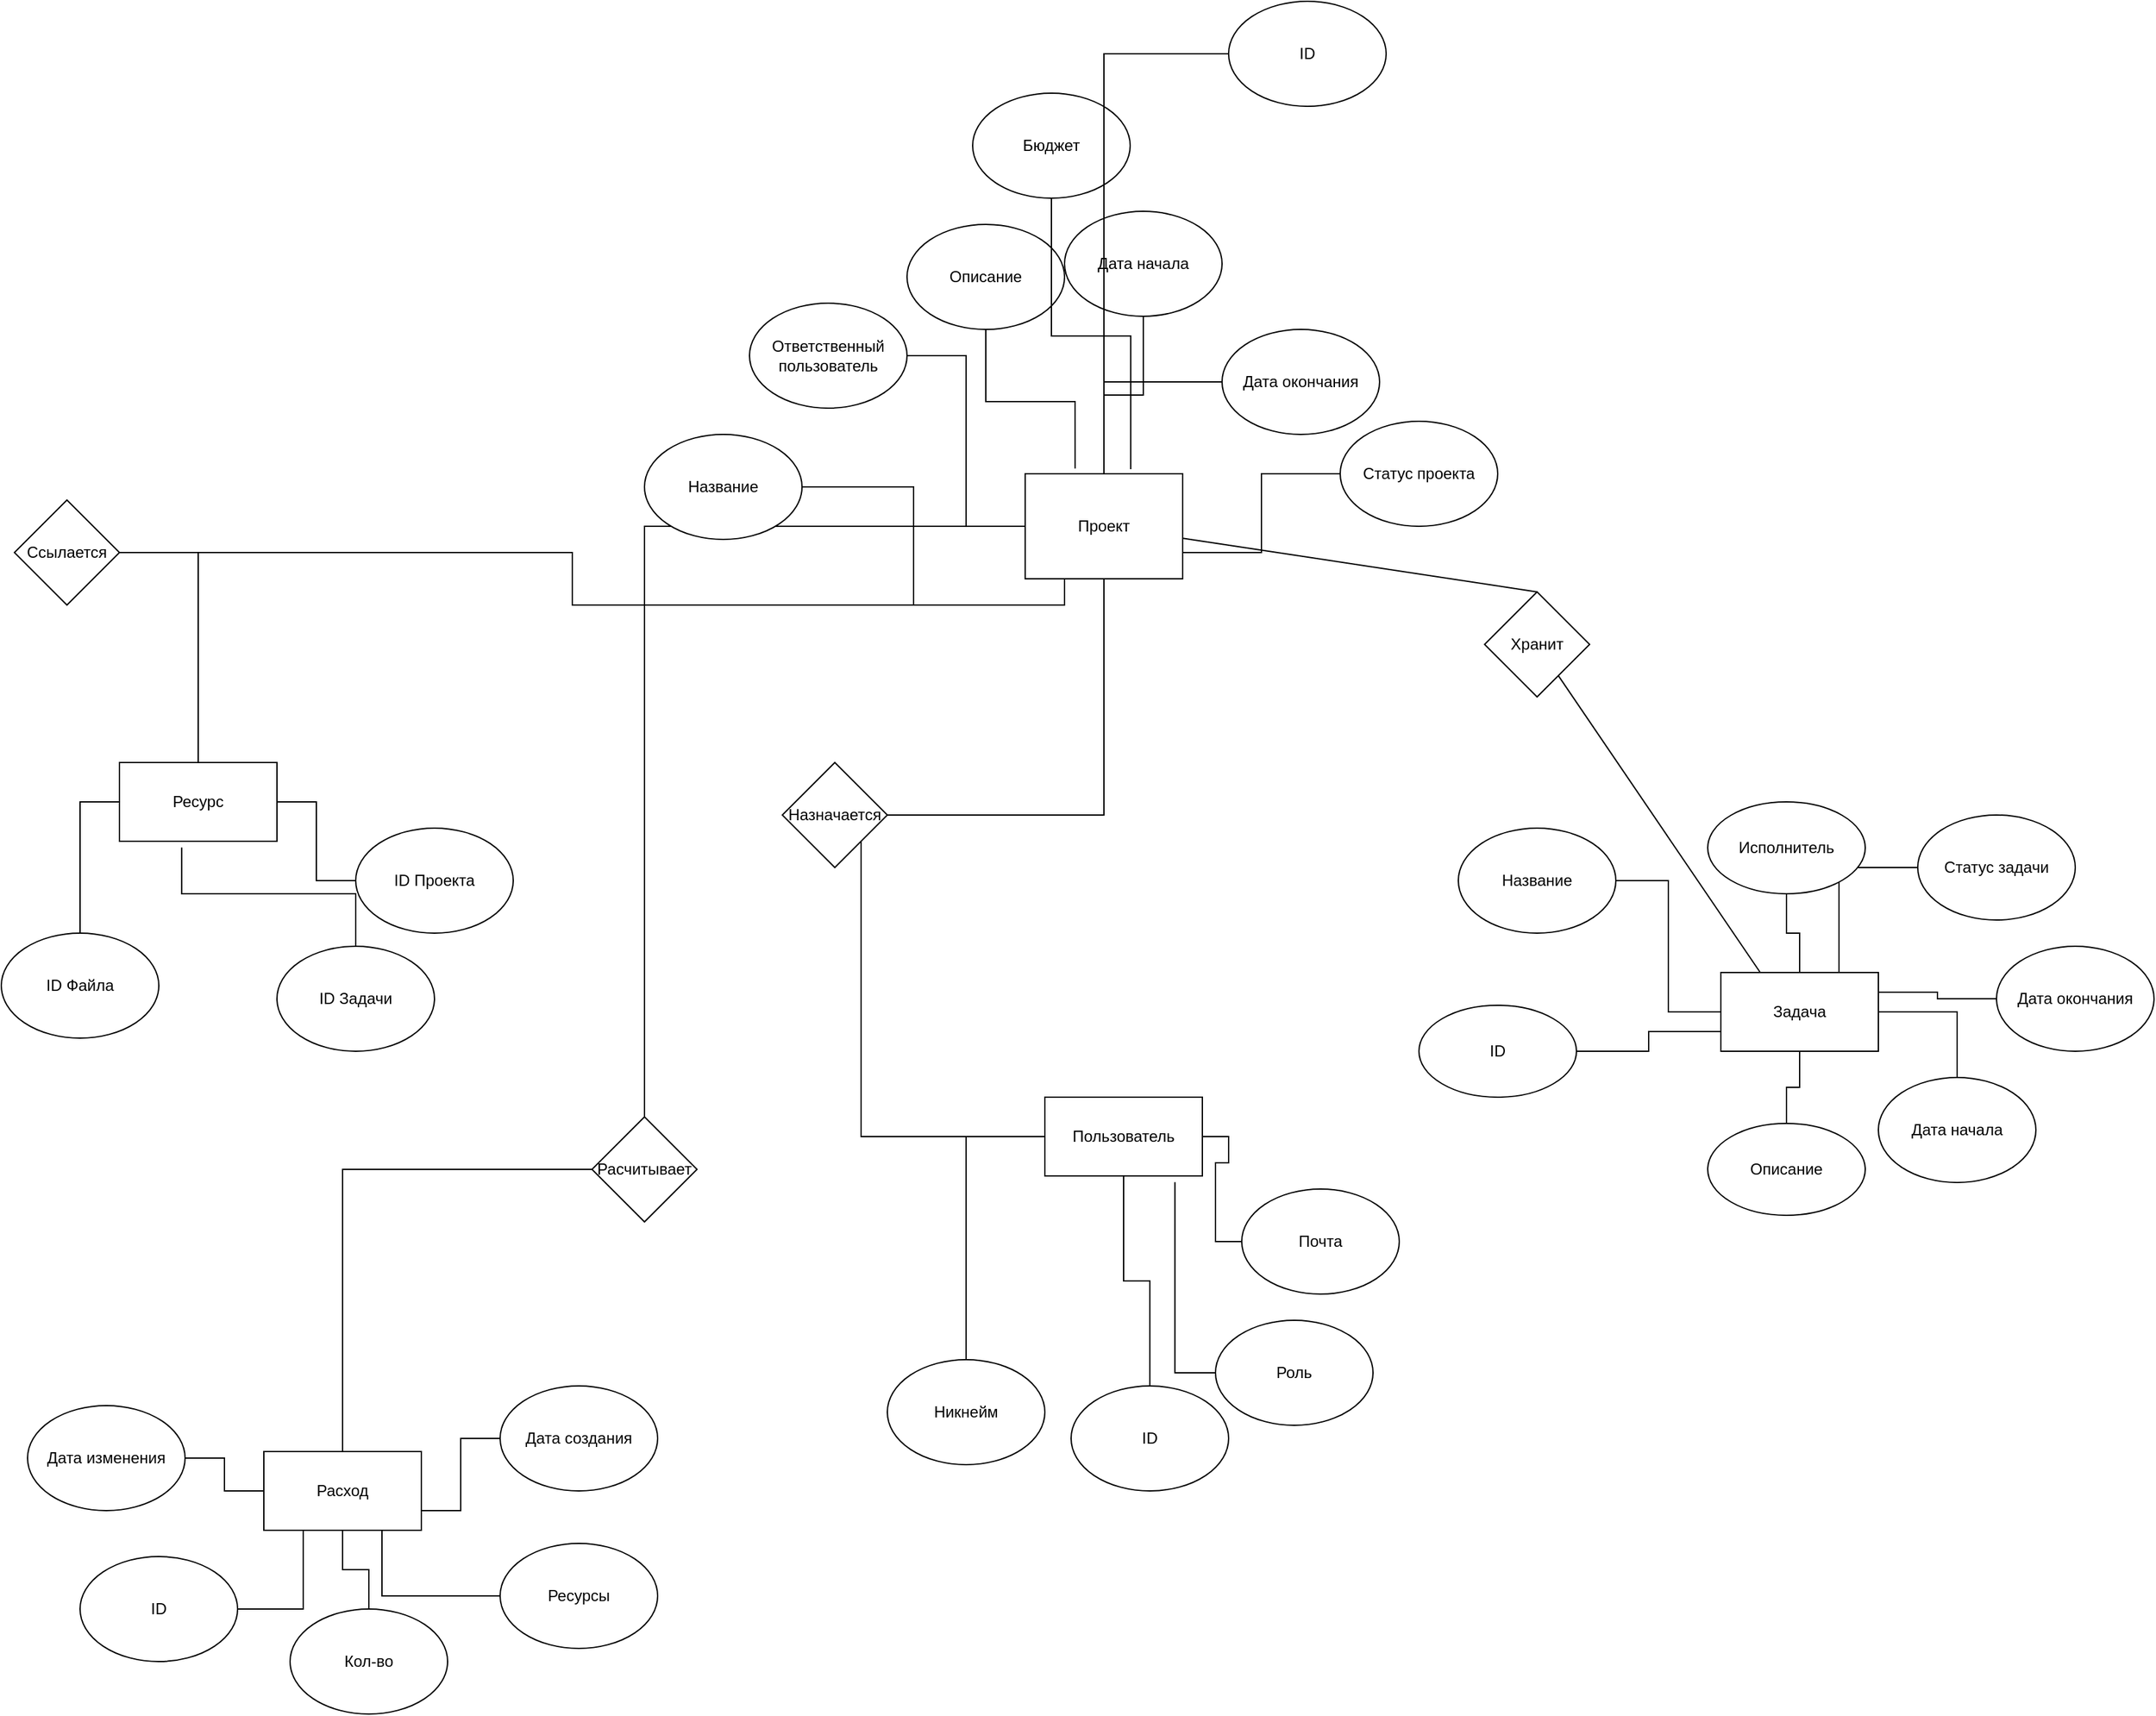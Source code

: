 <mxfile version="22.0.4" type="device">
  <diagram name="Page-1" id="10uBS4F5b0gzQQOasXpp">
    <mxGraphModel dx="2945" dy="2453" grid="1" gridSize="10" guides="1" tooltips="1" connect="1" arrows="1" fold="1" page="1" pageScale="1" pageWidth="850" pageHeight="1100" math="0" shadow="0">
      <root>
        <mxCell id="0" />
        <mxCell id="1" parent="0" />
        <mxCell id="RkUJF1YZqio8MTw7VA61-71" style="rounded=0;orthogonalLoop=1;jettySize=auto;html=1;entryX=0.5;entryY=0;entryDx=0;entryDy=0;endArrow=none;endFill=0;" edge="1" parent="1" source="RkUJF1YZqio8MTw7VA61-1" target="RkUJF1YZqio8MTw7VA61-72">
          <mxGeometry relative="1" as="geometry">
            <mxPoint x="900" y="-50" as="targetPoint" />
          </mxGeometry>
        </mxCell>
        <mxCell id="RkUJF1YZqio8MTw7VA61-76" style="edgeStyle=orthogonalEdgeStyle;rounded=0;orthogonalLoop=1;jettySize=auto;html=1;entryX=0.5;entryY=0;entryDx=0;entryDy=0;endArrow=none;endFill=0;" edge="1" parent="1" source="RkUJF1YZqio8MTw7VA61-1" target="RkUJF1YZqio8MTw7VA61-75">
          <mxGeometry relative="1" as="geometry" />
        </mxCell>
        <mxCell id="RkUJF1YZqio8MTw7VA61-1" value="Проект" style="rounded=0;whiteSpace=wrap;html=1;" vertex="1" parent="1">
          <mxGeometry x="390" y="-160" width="120" height="80" as="geometry" />
        </mxCell>
        <mxCell id="RkUJF1YZqio8MTw7VA61-14" style="edgeStyle=orthogonalEdgeStyle;rounded=0;orthogonalLoop=1;jettySize=auto;html=1;entryX=0.25;entryY=1;entryDx=0;entryDy=0;endArrow=none;endFill=0;" edge="1" parent="1" source="RkUJF1YZqio8MTw7VA61-2" target="RkUJF1YZqio8MTw7VA61-1">
          <mxGeometry relative="1" as="geometry" />
        </mxCell>
        <mxCell id="RkUJF1YZqio8MTw7VA61-2" value="Название" style="ellipse;whiteSpace=wrap;html=1;" vertex="1" parent="1">
          <mxGeometry x="100" y="-190" width="120" height="80" as="geometry" />
        </mxCell>
        <mxCell id="RkUJF1YZqio8MTw7VA61-3" value="Описание" style="ellipse;whiteSpace=wrap;html=1;" vertex="1" parent="1">
          <mxGeometry x="300" y="-350" width="120" height="80" as="geometry" />
        </mxCell>
        <mxCell id="RkUJF1YZqio8MTw7VA61-9" value="" style="edgeStyle=orthogonalEdgeStyle;rounded=0;orthogonalLoop=1;jettySize=auto;html=1;endArrow=none;endFill=0;" edge="1" parent="1" source="RkUJF1YZqio8MTw7VA61-4" target="RkUJF1YZqio8MTw7VA61-1">
          <mxGeometry relative="1" as="geometry">
            <mxPoint x="480" y="-270" as="sourcePoint" />
          </mxGeometry>
        </mxCell>
        <mxCell id="RkUJF1YZqio8MTw7VA61-4" value="Дата начала" style="ellipse;whiteSpace=wrap;html=1;" vertex="1" parent="1">
          <mxGeometry x="420" y="-360" width="120" height="80" as="geometry" />
        </mxCell>
        <mxCell id="RkUJF1YZqio8MTw7VA61-11" style="edgeStyle=orthogonalEdgeStyle;rounded=0;orthogonalLoop=1;jettySize=auto;html=1;endArrow=none;endFill=0;" edge="1" parent="1" source="RkUJF1YZqio8MTw7VA61-5" target="RkUJF1YZqio8MTw7VA61-1">
          <mxGeometry relative="1" as="geometry" />
        </mxCell>
        <mxCell id="RkUJF1YZqio8MTw7VA61-5" value="Дата окончания" style="ellipse;whiteSpace=wrap;html=1;" vertex="1" parent="1">
          <mxGeometry x="540" y="-270" width="120" height="80" as="geometry" />
        </mxCell>
        <mxCell id="RkUJF1YZqio8MTw7VA61-6" value="Бюджет" style="ellipse;whiteSpace=wrap;html=1;" vertex="1" parent="1">
          <mxGeometry x="350" y="-450" width="120" height="80" as="geometry" />
        </mxCell>
        <mxCell id="RkUJF1YZqio8MTw7VA61-12" style="edgeStyle=orthogonalEdgeStyle;rounded=0;orthogonalLoop=1;jettySize=auto;html=1;entryX=1;entryY=0.75;entryDx=0;entryDy=0;endArrow=none;endFill=0;" edge="1" parent="1" source="RkUJF1YZqio8MTw7VA61-7" target="RkUJF1YZqio8MTw7VA61-1">
          <mxGeometry relative="1" as="geometry" />
        </mxCell>
        <mxCell id="RkUJF1YZqio8MTw7VA61-7" value="Статус проекта" style="ellipse;whiteSpace=wrap;html=1;" vertex="1" parent="1">
          <mxGeometry x="630" y="-200" width="120" height="80" as="geometry" />
        </mxCell>
        <mxCell id="RkUJF1YZqio8MTw7VA61-15" style="edgeStyle=orthogonalEdgeStyle;rounded=0;orthogonalLoop=1;jettySize=auto;html=1;entryX=0;entryY=0.5;entryDx=0;entryDy=0;endArrow=none;endFill=0;" edge="1" parent="1" source="RkUJF1YZqio8MTw7VA61-8" target="RkUJF1YZqio8MTw7VA61-1">
          <mxGeometry relative="1" as="geometry" />
        </mxCell>
        <mxCell id="RkUJF1YZqio8MTw7VA61-8" value="Ответственный пользователь" style="ellipse;whiteSpace=wrap;html=1;" vertex="1" parent="1">
          <mxGeometry x="180" y="-290" width="120" height="80" as="geometry" />
        </mxCell>
        <mxCell id="RkUJF1YZqio8MTw7VA61-13" style="edgeStyle=orthogonalEdgeStyle;rounded=0;orthogonalLoop=1;jettySize=auto;html=1;endArrow=none;endFill=0;entryX=0.67;entryY=-0.044;entryDx=0;entryDy=0;entryPerimeter=0;" edge="1" parent="1" source="RkUJF1YZqio8MTw7VA61-6" target="RkUJF1YZqio8MTw7VA61-1">
          <mxGeometry relative="1" as="geometry" />
        </mxCell>
        <mxCell id="RkUJF1YZqio8MTw7VA61-16" style="edgeStyle=orthogonalEdgeStyle;rounded=0;orthogonalLoop=1;jettySize=auto;html=1;entryX=0.317;entryY=-0.05;entryDx=0;entryDy=0;entryPerimeter=0;endArrow=none;endFill=0;" edge="1" parent="1" source="RkUJF1YZqio8MTw7VA61-3" target="RkUJF1YZqio8MTw7VA61-1">
          <mxGeometry relative="1" as="geometry" />
        </mxCell>
        <mxCell id="RkUJF1YZqio8MTw7VA61-17" value="Задача" style="rounded=0;whiteSpace=wrap;html=1;" vertex="1" parent="1">
          <mxGeometry x="920" y="220" width="120" height="60" as="geometry" />
        </mxCell>
        <mxCell id="RkUJF1YZqio8MTw7VA61-28" style="edgeStyle=orthogonalEdgeStyle;rounded=0;orthogonalLoop=1;jettySize=auto;html=1;entryX=0;entryY=0.5;entryDx=0;entryDy=0;endArrow=none;endFill=0;" edge="1" parent="1" source="RkUJF1YZqio8MTw7VA61-18" target="RkUJF1YZqio8MTw7VA61-17">
          <mxGeometry relative="1" as="geometry" />
        </mxCell>
        <mxCell id="RkUJF1YZqio8MTw7VA61-18" value="Название" style="ellipse;whiteSpace=wrap;html=1;" vertex="1" parent="1">
          <mxGeometry x="720" y="110" width="120" height="80" as="geometry" />
        </mxCell>
        <mxCell id="RkUJF1YZqio8MTw7VA61-29" style="edgeStyle=orthogonalEdgeStyle;rounded=0;orthogonalLoop=1;jettySize=auto;html=1;endArrow=none;endFill=0;" edge="1" parent="1" source="RkUJF1YZqio8MTw7VA61-19" target="RkUJF1YZqio8MTw7VA61-17">
          <mxGeometry relative="1" as="geometry" />
        </mxCell>
        <mxCell id="RkUJF1YZqio8MTw7VA61-19" value="Описание" style="ellipse;whiteSpace=wrap;html=1;" vertex="1" parent="1">
          <mxGeometry x="910" y="335" width="120" height="70" as="geometry" />
        </mxCell>
        <mxCell id="RkUJF1YZqio8MTw7VA61-30" style="edgeStyle=orthogonalEdgeStyle;rounded=0;orthogonalLoop=1;jettySize=auto;html=1;entryX=1;entryY=0.5;entryDx=0;entryDy=0;endArrow=none;endFill=0;" edge="1" parent="1" source="RkUJF1YZqio8MTw7VA61-20" target="RkUJF1YZqio8MTw7VA61-17">
          <mxGeometry relative="1" as="geometry" />
        </mxCell>
        <mxCell id="RkUJF1YZqio8MTw7VA61-20" value="Дата начала" style="ellipse;whiteSpace=wrap;html=1;" vertex="1" parent="1">
          <mxGeometry x="1040" y="300" width="120" height="80" as="geometry" />
        </mxCell>
        <mxCell id="RkUJF1YZqio8MTw7VA61-31" style="edgeStyle=orthogonalEdgeStyle;rounded=0;orthogonalLoop=1;jettySize=auto;html=1;entryX=1;entryY=0.25;entryDx=0;entryDy=0;endArrow=none;endFill=0;" edge="1" parent="1" source="RkUJF1YZqio8MTw7VA61-21" target="RkUJF1YZqio8MTw7VA61-17">
          <mxGeometry relative="1" as="geometry" />
        </mxCell>
        <mxCell id="RkUJF1YZqio8MTw7VA61-21" value="Дата окончания" style="ellipse;whiteSpace=wrap;html=1;" vertex="1" parent="1">
          <mxGeometry x="1130" y="200" width="120" height="80" as="geometry" />
        </mxCell>
        <mxCell id="RkUJF1YZqio8MTw7VA61-32" style="edgeStyle=orthogonalEdgeStyle;rounded=0;orthogonalLoop=1;jettySize=auto;html=1;entryX=0.75;entryY=0;entryDx=0;entryDy=0;endArrow=none;endFill=0;" edge="1" parent="1" source="RkUJF1YZqio8MTw7VA61-22" target="RkUJF1YZqio8MTw7VA61-17">
          <mxGeometry relative="1" as="geometry" />
        </mxCell>
        <mxCell id="RkUJF1YZqio8MTw7VA61-22" value="Статус задачи" style="ellipse;whiteSpace=wrap;html=1;" vertex="1" parent="1">
          <mxGeometry x="1070" y="100" width="120" height="80" as="geometry" />
        </mxCell>
        <mxCell id="RkUJF1YZqio8MTw7VA61-27" style="edgeStyle=orthogonalEdgeStyle;rounded=0;orthogonalLoop=1;jettySize=auto;html=1;endArrow=none;endFill=0;" edge="1" parent="1" source="RkUJF1YZqio8MTw7VA61-23" target="RkUJF1YZqio8MTw7VA61-17">
          <mxGeometry relative="1" as="geometry" />
        </mxCell>
        <mxCell id="RkUJF1YZqio8MTw7VA61-23" value="Исполнитель" style="ellipse;whiteSpace=wrap;html=1;" vertex="1" parent="1">
          <mxGeometry x="910" y="90" width="120" height="70" as="geometry" />
        </mxCell>
        <mxCell id="RkUJF1YZqio8MTw7VA61-25" style="edgeStyle=orthogonalEdgeStyle;rounded=0;orthogonalLoop=1;jettySize=auto;html=1;entryX=0;entryY=0.75;entryDx=0;entryDy=0;endArrow=none;endFill=0;" edge="1" parent="1" source="RkUJF1YZqio8MTw7VA61-24" target="RkUJF1YZqio8MTw7VA61-17">
          <mxGeometry relative="1" as="geometry" />
        </mxCell>
        <mxCell id="RkUJF1YZqio8MTw7VA61-24" value="ID" style="ellipse;whiteSpace=wrap;html=1;" vertex="1" parent="1">
          <mxGeometry x="690" y="245" width="120" height="70" as="geometry" />
        </mxCell>
        <mxCell id="RkUJF1YZqio8MTw7VA61-39" style="edgeStyle=orthogonalEdgeStyle;rounded=0;orthogonalLoop=1;jettySize=auto;html=1;entryX=0;entryY=0.5;entryDx=0;entryDy=0;endArrow=none;endFill=0;" edge="1" parent="1" source="RkUJF1YZqio8MTw7VA61-33" target="RkUJF1YZqio8MTw7VA61-34">
          <mxGeometry relative="1" as="geometry" />
        </mxCell>
        <mxCell id="RkUJF1YZqio8MTw7VA61-33" value="ID Файла" style="ellipse;whiteSpace=wrap;html=1;" vertex="1" parent="1">
          <mxGeometry x="-390" y="190" width="120" height="80" as="geometry" />
        </mxCell>
        <mxCell id="RkUJF1YZqio8MTw7VA61-69" style="edgeStyle=orthogonalEdgeStyle;rounded=0;orthogonalLoop=1;jettySize=auto;html=1;entryX=1;entryY=0.5;entryDx=0;entryDy=0;endArrow=none;endFill=0;" edge="1" parent="1" source="RkUJF1YZqio8MTw7VA61-34" target="RkUJF1YZqio8MTw7VA61-68">
          <mxGeometry relative="1" as="geometry" />
        </mxCell>
        <mxCell id="RkUJF1YZqio8MTw7VA61-34" value="Ресурс" style="rounded=0;whiteSpace=wrap;html=1;" vertex="1" parent="1">
          <mxGeometry x="-300" y="60" width="120" height="60" as="geometry" />
        </mxCell>
        <mxCell id="RkUJF1YZqio8MTw7VA61-37" style="edgeStyle=orthogonalEdgeStyle;rounded=0;orthogonalLoop=1;jettySize=auto;html=1;endArrow=none;endFill=0;" edge="1" parent="1" source="RkUJF1YZqio8MTw7VA61-36" target="RkUJF1YZqio8MTw7VA61-1">
          <mxGeometry relative="1" as="geometry">
            <mxPoint x="440.0" y="-70" as="targetPoint" />
            <mxPoint x="350" y="60" as="sourcePoint" />
          </mxGeometry>
        </mxCell>
        <mxCell id="RkUJF1YZqio8MTw7VA61-36" value="ID" style="ellipse;whiteSpace=wrap;html=1;" vertex="1" parent="1">
          <mxGeometry x="545" y="-520" width="120" height="80" as="geometry" />
        </mxCell>
        <mxCell id="RkUJF1YZqio8MTw7VA61-41" style="edgeStyle=orthogonalEdgeStyle;rounded=0;orthogonalLoop=1;jettySize=auto;html=1;entryX=1;entryY=0.5;entryDx=0;entryDy=0;endArrow=none;endFill=0;" edge="1" parent="1" source="RkUJF1YZqio8MTw7VA61-38" target="RkUJF1YZqio8MTw7VA61-34">
          <mxGeometry relative="1" as="geometry" />
        </mxCell>
        <mxCell id="RkUJF1YZqio8MTw7VA61-38" value="ID Проекта" style="ellipse;whiteSpace=wrap;html=1;" vertex="1" parent="1">
          <mxGeometry x="-120" y="110" width="120" height="80" as="geometry" />
        </mxCell>
        <mxCell id="RkUJF1YZqio8MTw7VA61-40" style="edgeStyle=orthogonalEdgeStyle;rounded=0;orthogonalLoop=1;jettySize=auto;html=1;entryX=0.395;entryY=1.08;entryDx=0;entryDy=0;entryPerimeter=0;endArrow=none;endFill=0;" edge="1" parent="1" source="RkUJF1YZqio8MTw7VA61-55" target="RkUJF1YZqio8MTw7VA61-34">
          <mxGeometry relative="1" as="geometry">
            <mxPoint x="-170" y="190" as="sourcePoint" />
          </mxGeometry>
        </mxCell>
        <mxCell id="RkUJF1YZqio8MTw7VA61-61" style="edgeStyle=orthogonalEdgeStyle;rounded=0;orthogonalLoop=1;jettySize=auto;html=1;entryX=1;entryY=0;entryDx=0;entryDy=0;endArrow=none;endFill=0;" edge="1" parent="1" source="RkUJF1YZqio8MTw7VA61-42" target="RkUJF1YZqio8MTw7VA61-59">
          <mxGeometry relative="1" as="geometry" />
        </mxCell>
        <mxCell id="RkUJF1YZqio8MTw7VA61-42" value="Пользователь" style="rounded=0;whiteSpace=wrap;html=1;" vertex="1" parent="1">
          <mxGeometry x="405" y="315" width="120" height="60" as="geometry" />
        </mxCell>
        <mxCell id="RkUJF1YZqio8MTw7VA61-47" style="edgeStyle=orthogonalEdgeStyle;rounded=0;orthogonalLoop=1;jettySize=auto;html=1;entryX=0;entryY=0.5;entryDx=0;entryDy=0;endArrow=none;endFill=0;" edge="1" parent="1" source="RkUJF1YZqio8MTw7VA61-43" target="RkUJF1YZqio8MTw7VA61-42">
          <mxGeometry relative="1" as="geometry" />
        </mxCell>
        <mxCell id="RkUJF1YZqio8MTw7VA61-43" value="Никнейм" style="ellipse;whiteSpace=wrap;html=1;" vertex="1" parent="1">
          <mxGeometry x="285" y="515" width="120" height="80" as="geometry" />
        </mxCell>
        <mxCell id="RkUJF1YZqio8MTw7VA61-49" style="edgeStyle=orthogonalEdgeStyle;rounded=0;orthogonalLoop=1;jettySize=auto;html=1;endArrow=none;endFill=0;" edge="1" parent="1" source="RkUJF1YZqio8MTw7VA61-44" target="RkUJF1YZqio8MTw7VA61-42">
          <mxGeometry relative="1" as="geometry" />
        </mxCell>
        <mxCell id="RkUJF1YZqio8MTw7VA61-44" value="ID" style="ellipse;whiteSpace=wrap;html=1;" vertex="1" parent="1">
          <mxGeometry x="425" y="535" width="120" height="80" as="geometry" />
        </mxCell>
        <mxCell id="RkUJF1YZqio8MTw7VA61-45" value="Роль" style="ellipse;whiteSpace=wrap;html=1;" vertex="1" parent="1">
          <mxGeometry x="535" y="485" width="120" height="80" as="geometry" />
        </mxCell>
        <mxCell id="RkUJF1YZqio8MTw7VA61-51" style="edgeStyle=orthogonalEdgeStyle;rounded=0;orthogonalLoop=1;jettySize=auto;html=1;entryX=1;entryY=0.5;entryDx=0;entryDy=0;endArrow=none;endFill=0;" edge="1" parent="1" source="RkUJF1YZqio8MTw7VA61-46" target="RkUJF1YZqio8MTw7VA61-42">
          <mxGeometry relative="1" as="geometry" />
        </mxCell>
        <mxCell id="RkUJF1YZqio8MTw7VA61-46" value="Почта" style="ellipse;whiteSpace=wrap;html=1;" vertex="1" parent="1">
          <mxGeometry x="555" y="385" width="120" height="80" as="geometry" />
        </mxCell>
        <mxCell id="RkUJF1YZqio8MTw7VA61-50" style="edgeStyle=orthogonalEdgeStyle;rounded=0;orthogonalLoop=1;jettySize=auto;html=1;entryX=0.826;entryY=1.08;entryDx=0;entryDy=0;entryPerimeter=0;endArrow=none;endFill=0;" edge="1" parent="1" source="RkUJF1YZqio8MTw7VA61-45" target="RkUJF1YZqio8MTw7VA61-42">
          <mxGeometry relative="1" as="geometry" />
        </mxCell>
        <mxCell id="RkUJF1YZqio8MTw7VA61-64" style="edgeStyle=orthogonalEdgeStyle;rounded=0;orthogonalLoop=1;jettySize=auto;html=1;entryX=0.25;entryY=1;entryDx=0;entryDy=0;endArrow=none;endFill=0;" edge="1" parent="1" source="RkUJF1YZqio8MTw7VA61-52" target="RkUJF1YZqio8MTw7VA61-53">
          <mxGeometry relative="1" as="geometry" />
        </mxCell>
        <mxCell id="RkUJF1YZqio8MTw7VA61-52" value="ID" style="ellipse;whiteSpace=wrap;html=1;" vertex="1" parent="1">
          <mxGeometry x="-330" y="665" width="120" height="80" as="geometry" />
        </mxCell>
        <mxCell id="RkUJF1YZqio8MTw7VA61-53" value="Расход" style="rounded=0;whiteSpace=wrap;html=1;" vertex="1" parent="1">
          <mxGeometry x="-190" y="585" width="120" height="60" as="geometry" />
        </mxCell>
        <mxCell id="RkUJF1YZqio8MTw7VA61-65" style="edgeStyle=orthogonalEdgeStyle;rounded=0;orthogonalLoop=1;jettySize=auto;html=1;entryX=0.5;entryY=1;entryDx=0;entryDy=0;endArrow=none;endFill=0;" edge="1" parent="1" source="RkUJF1YZqio8MTw7VA61-54" target="RkUJF1YZqio8MTw7VA61-53">
          <mxGeometry relative="1" as="geometry" />
        </mxCell>
        <mxCell id="RkUJF1YZqio8MTw7VA61-54" value="Кол-во" style="ellipse;whiteSpace=wrap;html=1;" vertex="1" parent="1">
          <mxGeometry x="-170" y="705" width="120" height="80" as="geometry" />
        </mxCell>
        <mxCell id="RkUJF1YZqio8MTw7VA61-55" value="ID Задачи" style="ellipse;whiteSpace=wrap;html=1;" vertex="1" parent="1">
          <mxGeometry x="-180" y="200" width="120" height="80" as="geometry" />
        </mxCell>
        <mxCell id="RkUJF1YZqio8MTw7VA61-66" style="edgeStyle=orthogonalEdgeStyle;rounded=0;orthogonalLoop=1;jettySize=auto;html=1;entryX=0.75;entryY=1;entryDx=0;entryDy=0;endArrow=none;endFill=0;" edge="1" parent="1" source="RkUJF1YZqio8MTw7VA61-56" target="RkUJF1YZqio8MTw7VA61-53">
          <mxGeometry relative="1" as="geometry" />
        </mxCell>
        <mxCell id="RkUJF1YZqio8MTw7VA61-56" value="Ресурсы" style="ellipse;whiteSpace=wrap;html=1;" vertex="1" parent="1">
          <mxGeometry x="-10" y="655" width="120" height="80" as="geometry" />
        </mxCell>
        <mxCell id="RkUJF1YZqio8MTw7VA61-67" style="edgeStyle=orthogonalEdgeStyle;rounded=0;orthogonalLoop=1;jettySize=auto;html=1;entryX=1;entryY=0.75;entryDx=0;entryDy=0;endArrow=none;endFill=0;" edge="1" parent="1" source="RkUJF1YZqio8MTw7VA61-57" target="RkUJF1YZqio8MTw7VA61-53">
          <mxGeometry relative="1" as="geometry" />
        </mxCell>
        <mxCell id="RkUJF1YZqio8MTw7VA61-57" value="Дата создания" style="ellipse;whiteSpace=wrap;html=1;" vertex="1" parent="1">
          <mxGeometry x="-10" y="535" width="120" height="80" as="geometry" />
        </mxCell>
        <mxCell id="RkUJF1YZqio8MTw7VA61-63" style="edgeStyle=orthogonalEdgeStyle;rounded=0;orthogonalLoop=1;jettySize=auto;html=1;entryX=0;entryY=0.5;entryDx=0;entryDy=0;endArrow=none;endFill=0;" edge="1" parent="1" source="RkUJF1YZqio8MTw7VA61-58" target="RkUJF1YZqio8MTw7VA61-53">
          <mxGeometry relative="1" as="geometry" />
        </mxCell>
        <mxCell id="RkUJF1YZqio8MTw7VA61-58" value="Дата изменения" style="ellipse;whiteSpace=wrap;html=1;" vertex="1" parent="1">
          <mxGeometry x="-370" y="550" width="120" height="80" as="geometry" />
        </mxCell>
        <mxCell id="RkUJF1YZqio8MTw7VA61-62" style="edgeStyle=orthogonalEdgeStyle;rounded=0;orthogonalLoop=1;jettySize=auto;html=1;entryX=0.5;entryY=1;entryDx=0;entryDy=0;endArrow=none;endFill=0;" edge="1" parent="1" source="RkUJF1YZqio8MTw7VA61-59" target="RkUJF1YZqio8MTw7VA61-1">
          <mxGeometry relative="1" as="geometry" />
        </mxCell>
        <mxCell id="RkUJF1YZqio8MTw7VA61-59" value="Назначается" style="rhombus;whiteSpace=wrap;html=1;" vertex="1" parent="1">
          <mxGeometry x="205" y="60" width="80" height="80" as="geometry" />
        </mxCell>
        <mxCell id="RkUJF1YZqio8MTw7VA61-70" style="edgeStyle=orthogonalEdgeStyle;rounded=0;orthogonalLoop=1;jettySize=auto;html=1;endArrow=none;endFill=0;entryX=0.25;entryY=1;entryDx=0;entryDy=0;" edge="1" parent="1" source="RkUJF1YZqio8MTw7VA61-68" target="RkUJF1YZqio8MTw7VA61-1">
          <mxGeometry relative="1" as="geometry">
            <mxPoint x="330" y="-130" as="targetPoint" />
          </mxGeometry>
        </mxCell>
        <mxCell id="RkUJF1YZqio8MTw7VA61-68" value="Ссылается" style="rhombus;whiteSpace=wrap;html=1;" vertex="1" parent="1">
          <mxGeometry x="-380" y="-140" width="80" height="80" as="geometry" />
        </mxCell>
        <mxCell id="RkUJF1YZqio8MTw7VA61-73" style="rounded=0;orthogonalLoop=1;jettySize=auto;html=1;entryX=0.25;entryY=0;entryDx=0;entryDy=0;endArrow=none;endFill=0;" edge="1" parent="1" source="RkUJF1YZqio8MTw7VA61-72" target="RkUJF1YZqio8MTw7VA61-17">
          <mxGeometry relative="1" as="geometry" />
        </mxCell>
        <mxCell id="RkUJF1YZqio8MTw7VA61-72" value="Хранит" style="rhombus;whiteSpace=wrap;html=1;" vertex="1" parent="1">
          <mxGeometry x="740" y="-70" width="80" height="80" as="geometry" />
        </mxCell>
        <mxCell id="RkUJF1YZqio8MTw7VA61-77" style="edgeStyle=orthogonalEdgeStyle;rounded=0;orthogonalLoop=1;jettySize=auto;html=1;entryX=0.5;entryY=0;entryDx=0;entryDy=0;endArrow=none;endFill=0;" edge="1" parent="1" source="RkUJF1YZqio8MTw7VA61-75" target="RkUJF1YZqio8MTw7VA61-53">
          <mxGeometry relative="1" as="geometry" />
        </mxCell>
        <mxCell id="RkUJF1YZqio8MTw7VA61-75" value="Расчитывает" style="rhombus;whiteSpace=wrap;html=1;" vertex="1" parent="1">
          <mxGeometry x="60" y="330" width="80" height="80" as="geometry" />
        </mxCell>
      </root>
    </mxGraphModel>
  </diagram>
</mxfile>
